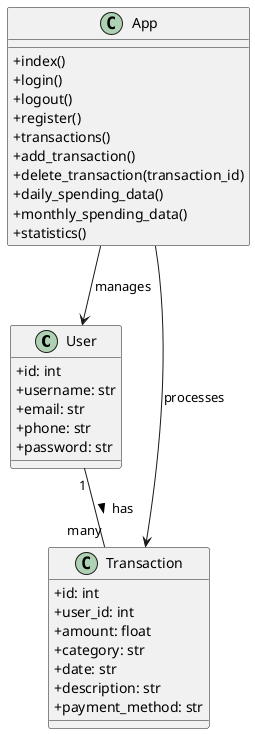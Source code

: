 @startuml
skinparam classAttributeIconSize 0

class User {
  + id: int
  + username: str
  + email: str
  + phone: str
  + password: str
}

class Transaction {
  + id: int
  + user_id: int
  + amount: float
  + category: str
  + date: str
  + description: str
  + payment_method: str
}

class App {
  + index()
  + login()
  + logout()
  + register()
  + transactions()
  + add_transaction()
  + delete_transaction(transaction_id)
  + daily_spending_data()
  + monthly_spending_data()
  + statistics()
}

User "1" -- "many" Transaction : has >
App --> User : manages
App --> Transaction : processes

@enduml
